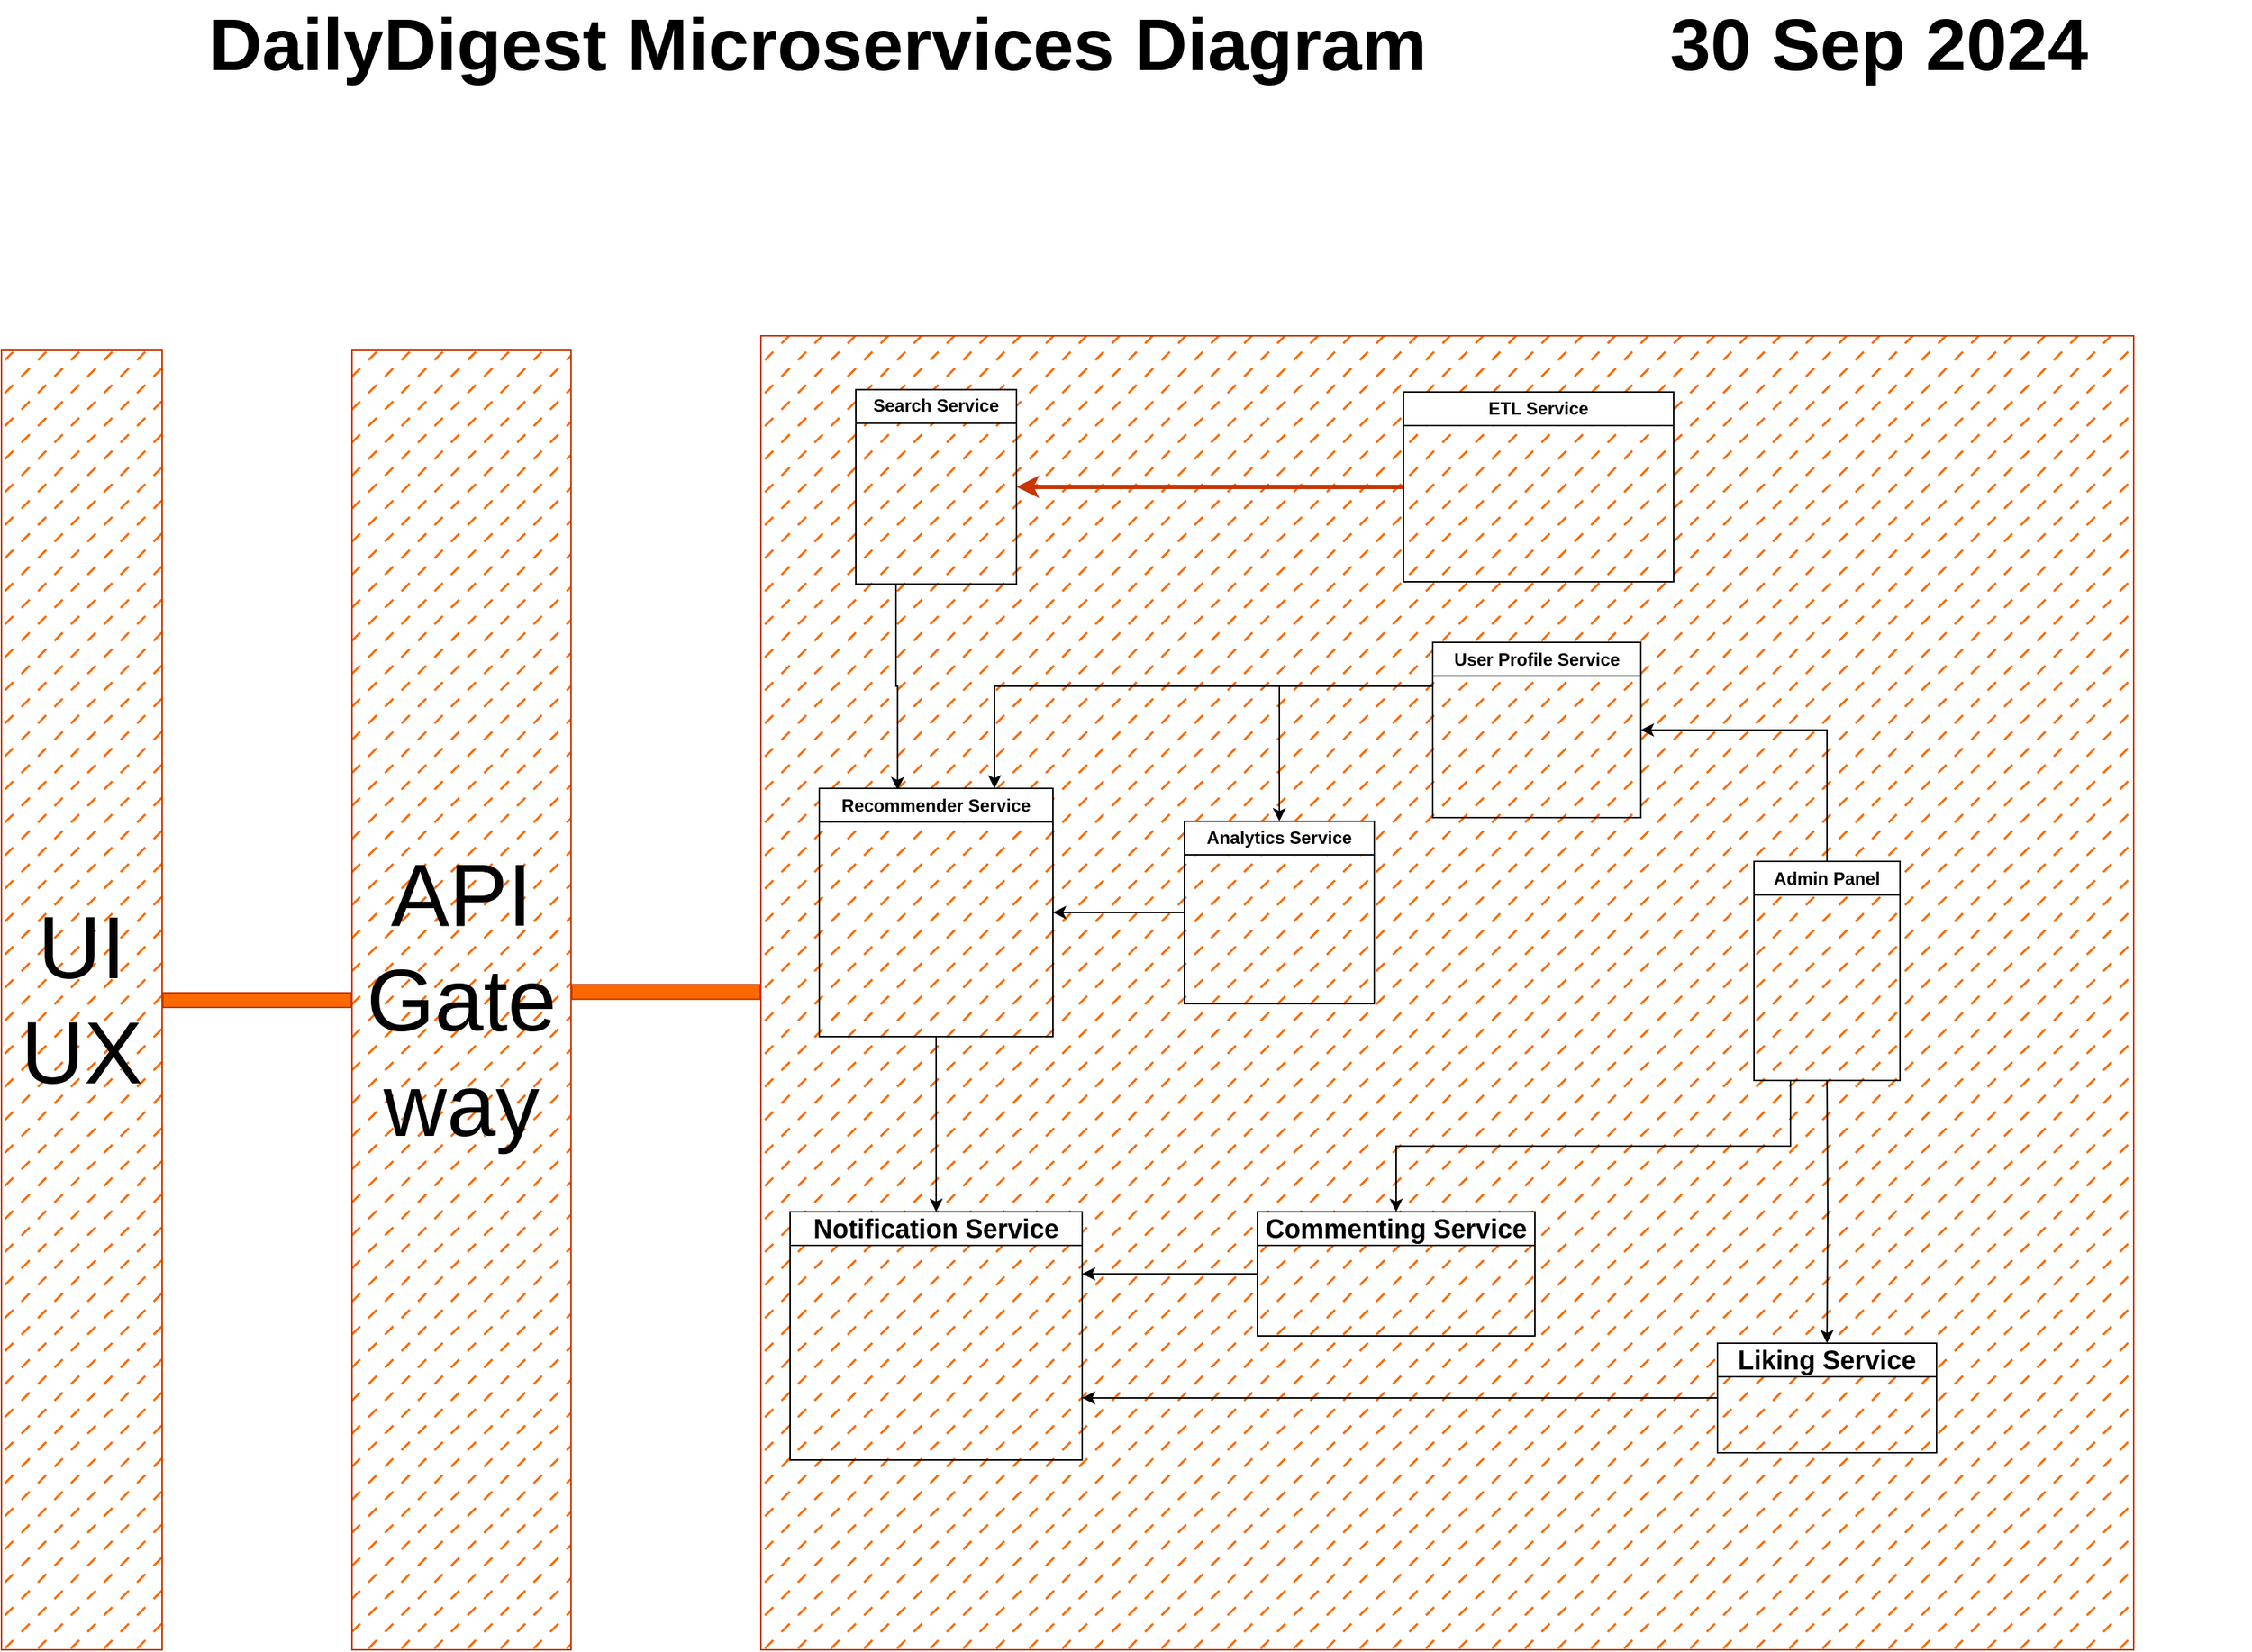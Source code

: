 <mxfile version="24.7.14">
  <diagram name="Page-1" id="929967ad-93f9-6ef4-fab6-5d389245f69c">
    <mxGraphModel dx="1593" dy="911" grid="1" gridSize="10" guides="1" tooltips="1" connect="1" arrows="1" fold="1" page="1" pageScale="1.5" pageWidth="1169" pageHeight="826" background="none" math="0" shadow="0">
      <root>
        <mxCell id="0" style=";html=1;" />
        <mxCell id="1" style=";html=1;" parent="0" />
        <mxCell id="1672d66443f91eb5-23" value="&lt;font style=&quot;font-size: 50px;&quot;&gt;DailyDigest Microservices Diagram &lt;span style=&quot;white-space: pre;&quot;&gt;&#x9;&lt;/span&gt;&lt;span style=&quot;white-space: pre;&quot;&gt;&#x9;&lt;/span&gt;30 Sep 2024&lt;/font&gt;" style="text;strokeColor=none;fillColor=none;html=1;fontSize=24;fontStyle=1;verticalAlign=middle;align=center;" parent="1" vertex="1">
          <mxGeometry x="120" y="40" width="1510" height="40" as="geometry" />
        </mxCell>
        <mxCell id="NSoWruO_xHm_NdwNPSy7-6" style="edgeStyle=orthogonalEdgeStyle;rounded=0;orthogonalLoop=1;jettySize=auto;html=1;entryX=0;entryY=0.5;entryDx=0;entryDy=0;shape=flexArrow;endArrow=none;endFill=0;fillColor=#fa6800;strokeColor=#C73500;movable=0;resizable=0;rotatable=0;deletable=0;editable=0;locked=1;connectable=0;" edge="1" parent="1" source="NSoWruO_xHm_NdwNPSy7-2" target="NSoWruO_xHm_NdwNPSy7-3">
          <mxGeometry relative="1" as="geometry" />
        </mxCell>
        <mxCell id="NSoWruO_xHm_NdwNPSy7-2" value="&lt;font style=&quot;font-size: 60px;&quot;&gt;UI&lt;/font&gt;&lt;div style=&quot;font-size: 60px;&quot;&gt;&lt;font style=&quot;font-size: 60px;&quot;&gt;UX&lt;/font&gt;&lt;/div&gt;" style="rounded=0;whiteSpace=wrap;html=1;fillColor=#fa6800;fontColor=#000000;strokeColor=#C73500;fillStyle=dashed;movable=0;resizable=0;rotatable=0;deletable=0;editable=0;locked=1;connectable=0;" vertex="1" parent="1">
          <mxGeometry x="90" y="270" width="110" height="890" as="geometry" />
        </mxCell>
        <mxCell id="NSoWruO_xHm_NdwNPSy7-3" value="&lt;span style=&quot;font-size: 60px;&quot;&gt;API&lt;/span&gt;&lt;div&gt;&lt;span style=&quot;font-size: 60px;&quot;&gt;Gate&lt;/span&gt;&lt;/div&gt;&lt;div&gt;&lt;span style=&quot;font-size: 60px;&quot;&gt;way&lt;/span&gt;&lt;/div&gt;" style="rounded=0;whiteSpace=wrap;html=1;fillColor=#fa6800;fontColor=#000000;strokeColor=#C73500;fillStyle=dashed;movable=0;resizable=0;rotatable=0;deletable=0;editable=0;locked=1;connectable=0;" vertex="1" parent="1">
          <mxGeometry x="330" y="270" width="150" height="890" as="geometry" />
        </mxCell>
        <mxCell id="NSoWruO_xHm_NdwNPSy7-4" value="" style="rounded=0;whiteSpace=wrap;html=1;fillColor=#fa6800;fontColor=#000000;strokeColor=#C73500;fillStyle=dashed;movable=0;resizable=0;rotatable=0;deletable=0;editable=0;locked=1;connectable=0;" vertex="1" parent="1">
          <mxGeometry x="610" y="260" width="940" height="900" as="geometry" />
        </mxCell>
        <mxCell id="NSoWruO_xHm_NdwNPSy7-8" style="edgeStyle=orthogonalEdgeStyle;rounded=0;orthogonalLoop=1;jettySize=auto;html=1;entryX=0;entryY=0.5;entryDx=0;entryDy=0;shape=flexArrow;endArrow=none;endFill=0;fillColor=#fa6800;strokeColor=#C73500;movable=0;resizable=0;rotatable=0;deletable=0;editable=0;locked=1;connectable=0;" edge="1" parent="1">
          <mxGeometry relative="1" as="geometry">
            <mxPoint x="480" y="709.33" as="sourcePoint" />
            <mxPoint x="610" y="709.33" as="targetPoint" />
          </mxGeometry>
        </mxCell>
        <mxCell id="NSoWruO_xHm_NdwNPSy7-24" style="edgeStyle=orthogonalEdgeStyle;rounded=0;orthogonalLoop=1;jettySize=auto;html=1;exitX=0.25;exitY=1;exitDx=0;exitDy=0;entryX=0.335;entryY=0.007;entryDx=0;entryDy=0;entryPerimeter=0;" edge="1" parent="1" source="NSoWruO_xHm_NdwNPSy7-9" target="NSoWruO_xHm_NdwNPSy7-10">
          <mxGeometry relative="1" as="geometry" />
        </mxCell>
        <mxCell id="NSoWruO_xHm_NdwNPSy7-9" value="Search Service" style="swimlane;whiteSpace=wrap;html=1;" vertex="1" parent="1">
          <mxGeometry x="675" y="296.88" width="110" height="133.12" as="geometry" />
        </mxCell>
        <mxCell id="NSoWruO_xHm_NdwNPSy7-25" style="edgeStyle=orthogonalEdgeStyle;rounded=0;orthogonalLoop=1;jettySize=auto;html=1;exitX=0.5;exitY=1;exitDx=0;exitDy=0;entryX=0.5;entryY=0;entryDx=0;entryDy=0;" edge="1" parent="1" source="NSoWruO_xHm_NdwNPSy7-10" target="NSoWruO_xHm_NdwNPSy7-11">
          <mxGeometry relative="1" as="geometry" />
        </mxCell>
        <mxCell id="NSoWruO_xHm_NdwNPSy7-10" value="Recommender Service" style="swimlane;whiteSpace=wrap;html=1;" vertex="1" parent="1">
          <mxGeometry x="650" y="570" width="160" height="170" as="geometry" />
        </mxCell>
        <mxCell id="NSoWruO_xHm_NdwNPSy7-11" value="&lt;font style=&quot;font-size: 18px;&quot;&gt;Notification Service&lt;/font&gt;" style="swimlane;whiteSpace=wrap;html=1;" vertex="1" parent="1">
          <mxGeometry x="630" y="860" width="200" height="170" as="geometry" />
        </mxCell>
        <mxCell id="NSoWruO_xHm_NdwNPSy7-28" style="edgeStyle=orthogonalEdgeStyle;rounded=0;orthogonalLoop=1;jettySize=auto;html=1;entryX=1;entryY=0.25;entryDx=0;entryDy=0;" edge="1" parent="1" source="NSoWruO_xHm_NdwNPSy7-12" target="NSoWruO_xHm_NdwNPSy7-11">
          <mxGeometry relative="1" as="geometry" />
        </mxCell>
        <mxCell id="NSoWruO_xHm_NdwNPSy7-12" value="&lt;font style=&quot;font-size: 18px;&quot;&gt;Commenting Service&lt;/font&gt;" style="swimlane;whiteSpace=wrap;html=1;" vertex="1" parent="1">
          <mxGeometry x="950" y="860" width="190" height="85" as="geometry" />
        </mxCell>
        <mxCell id="NSoWruO_xHm_NdwNPSy7-19" style="edgeStyle=orthogonalEdgeStyle;rounded=0;orthogonalLoop=1;jettySize=auto;html=1;exitX=0;exitY=0.5;exitDx=0;exitDy=0;entryX=1;entryY=0.5;entryDx=0;entryDy=0;strokeWidth=3;fillColor=#fa6800;strokeColor=#C73500;" edge="1" parent="1" source="NSoWruO_xHm_NdwNPSy7-14" target="NSoWruO_xHm_NdwNPSy7-9">
          <mxGeometry relative="1" as="geometry" />
        </mxCell>
        <mxCell id="NSoWruO_xHm_NdwNPSy7-14" value="ETL Service" style="swimlane;whiteSpace=wrap;html=1;" vertex="1" parent="1">
          <mxGeometry x="1050" y="298.44" width="185" height="130" as="geometry" />
        </mxCell>
        <mxCell id="NSoWruO_xHm_NdwNPSy7-23" style="edgeStyle=orthogonalEdgeStyle;rounded=0;orthogonalLoop=1;jettySize=auto;html=1;exitX=0;exitY=0.5;exitDx=0;exitDy=0;entryX=1;entryY=0.5;entryDx=0;entryDy=0;" edge="1" parent="1" source="NSoWruO_xHm_NdwNPSy7-15" target="NSoWruO_xHm_NdwNPSy7-10">
          <mxGeometry relative="1" as="geometry" />
        </mxCell>
        <mxCell id="NSoWruO_xHm_NdwNPSy7-15" value="Analytics Service" style="swimlane;whiteSpace=wrap;html=1;" vertex="1" parent="1">
          <mxGeometry x="900" y="592.5" width="130" height="125" as="geometry" />
        </mxCell>
        <mxCell id="NSoWruO_xHm_NdwNPSy7-22" style="edgeStyle=orthogonalEdgeStyle;rounded=0;orthogonalLoop=1;jettySize=auto;html=1;entryX=1;entryY=0.5;entryDx=0;entryDy=0;exitX=0.5;exitY=0;exitDx=0;exitDy=0;" edge="1" parent="1" source="NSoWruO_xHm_NdwNPSy7-16" target="NSoWruO_xHm_NdwNPSy7-17">
          <mxGeometry relative="1" as="geometry" />
        </mxCell>
        <mxCell id="NSoWruO_xHm_NdwNPSy7-26" style="edgeStyle=orthogonalEdgeStyle;rounded=0;orthogonalLoop=1;jettySize=auto;html=1;entryX=0.5;entryY=0;entryDx=0;entryDy=0;" edge="1" parent="1" target="NSoWruO_xHm_NdwNPSy7-13">
          <mxGeometry relative="1" as="geometry">
            <mxPoint x="1340" y="770" as="sourcePoint" />
          </mxGeometry>
        </mxCell>
        <mxCell id="NSoWruO_xHm_NdwNPSy7-27" style="edgeStyle=orthogonalEdgeStyle;rounded=0;orthogonalLoop=1;jettySize=auto;html=1;exitX=0.25;exitY=1;exitDx=0;exitDy=0;entryX=0.5;entryY=0;entryDx=0;entryDy=0;" edge="1" parent="1" source="NSoWruO_xHm_NdwNPSy7-16" target="NSoWruO_xHm_NdwNPSy7-12">
          <mxGeometry relative="1" as="geometry" />
        </mxCell>
        <mxCell id="NSoWruO_xHm_NdwNPSy7-16" value="Admin Panel" style="swimlane;whiteSpace=wrap;html=1;" vertex="1" parent="1">
          <mxGeometry x="1290" y="620" width="100" height="150" as="geometry" />
        </mxCell>
        <mxCell id="NSoWruO_xHm_NdwNPSy7-20" style="edgeStyle=orthogonalEdgeStyle;rounded=0;orthogonalLoop=1;jettySize=auto;html=1;exitX=0;exitY=0.25;exitDx=0;exitDy=0;entryX=0.5;entryY=0;entryDx=0;entryDy=0;" edge="1" parent="1" source="NSoWruO_xHm_NdwNPSy7-17" target="NSoWruO_xHm_NdwNPSy7-15">
          <mxGeometry relative="1" as="geometry" />
        </mxCell>
        <mxCell id="NSoWruO_xHm_NdwNPSy7-30" style="edgeStyle=orthogonalEdgeStyle;rounded=0;orthogonalLoop=1;jettySize=auto;html=1;exitX=0;exitY=0.25;exitDx=0;exitDy=0;entryX=0.75;entryY=0;entryDx=0;entryDy=0;" edge="1" parent="1" source="NSoWruO_xHm_NdwNPSy7-17" target="NSoWruO_xHm_NdwNPSy7-10">
          <mxGeometry relative="1" as="geometry" />
        </mxCell>
        <mxCell id="NSoWruO_xHm_NdwNPSy7-17" value="User Profile Service" style="swimlane;whiteSpace=wrap;html=1;" vertex="1" parent="1">
          <mxGeometry x="1070" y="470" width="142.5" height="120" as="geometry" />
        </mxCell>
        <mxCell id="NSoWruO_xHm_NdwNPSy7-29" style="edgeStyle=orthogonalEdgeStyle;rounded=0;orthogonalLoop=1;jettySize=auto;html=1;exitX=0;exitY=0.5;exitDx=0;exitDy=0;entryX=1;entryY=0.75;entryDx=0;entryDy=0;" edge="1" parent="1" source="NSoWruO_xHm_NdwNPSy7-13" target="NSoWruO_xHm_NdwNPSy7-11">
          <mxGeometry relative="1" as="geometry" />
        </mxCell>
        <mxCell id="NSoWruO_xHm_NdwNPSy7-13" value="&lt;font style=&quot;font-size: 18px;&quot;&gt;Liking Service&lt;/font&gt;" style="swimlane;whiteSpace=wrap;html=1;" vertex="1" parent="1">
          <mxGeometry x="1265" y="950" width="150" height="75" as="geometry" />
        </mxCell>
      </root>
    </mxGraphModel>
  </diagram>
</mxfile>
